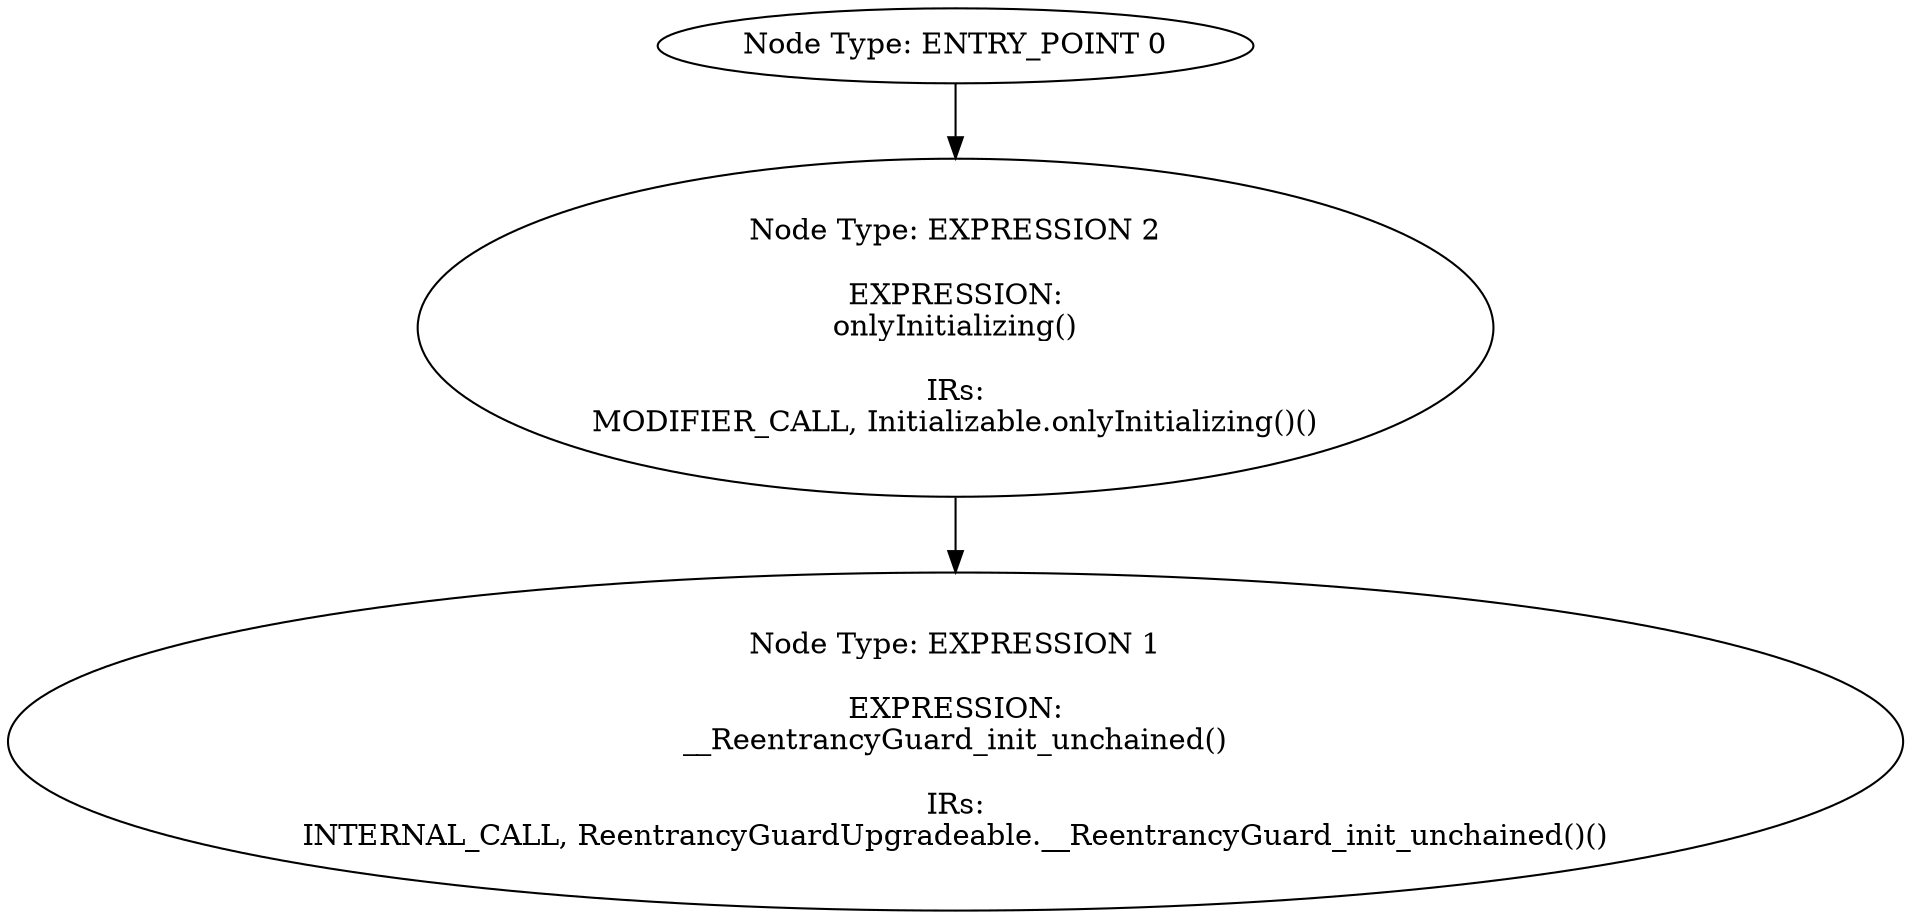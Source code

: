 digraph{
0[label="Node Type: ENTRY_POINT 0
"];
0->2;
1[label="Node Type: EXPRESSION 1

EXPRESSION:
__ReentrancyGuard_init_unchained()

IRs:
INTERNAL_CALL, ReentrancyGuardUpgradeable.__ReentrancyGuard_init_unchained()()"];
2[label="Node Type: EXPRESSION 2

EXPRESSION:
onlyInitializing()

IRs:
MODIFIER_CALL, Initializable.onlyInitializing()()"];
2->1;
}
